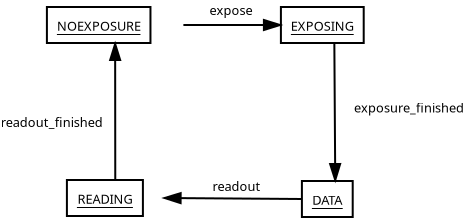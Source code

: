 <?xml version="1.0"?>
<diagram xmlns:dia="http://www.lysator.liu.se/~alla/dia/">
  <diagramdata>
    <attribute name="background">
      <color val="#ffffff"/>
    </attribute>
    <attribute name="paper">
      <composite type="paper">
        <attribute name="name">
          <string>#A4#</string>
        </attribute>
        <attribute name="tmargin">
          <real val="2.82"/>
        </attribute>
        <attribute name="bmargin">
          <real val="2.82"/>
        </attribute>
        <attribute name="lmargin">
          <real val="2.82"/>
        </attribute>
        <attribute name="rmargin">
          <real val="2.82"/>
        </attribute>
        <attribute name="is_portrait">
          <boolean val="true"/>
        </attribute>
        <attribute name="scaling">
          <real val="1"/>
        </attribute>
        <attribute name="fitto">
          <boolean val="false"/>
        </attribute>
      </composite>
    </attribute>
  </diagramdata>
  <layer name="Background" visible="true">
    <object type="UML - Objet" version="0" id="O0">
      <attribute name="obj_pos">
        <point val="0.95,2"/>
      </attribute>
      <attribute name="obj_bb">
        <rectangle val="0.9,1.95;7.824,3.85"/>
      </attribute>
      <attribute name="elem_corner">
        <point val="0.95,2"/>
      </attribute>
      <attribute name="elem_width">
        <real val="6.824"/>
      </attribute>
      <attribute name="elem_height">
        <real val="1.8"/>
      </attribute>
      <attribute name="text">
        <composite type="text">
          <attribute name="string">
            <string>#NOEXPOSURE#</string>
          </attribute>
          <attribute name="font">
            <font name="Helvetica"/>
          </attribute>
          <attribute name="height">
            <real val="0.8"/>
          </attribute>
          <attribute name="pos">
            <point val="4.362,3.14"/>
          </attribute>
          <attribute name="color">
            <color val="#000000"/>
          </attribute>
          <attribute name="alignment">
            <enum val="1"/>
          </attribute>
        </composite>
      </attribute>
      <attribute name="stereotype">
        <string/>
      </attribute>
      <attribute name="exstate">
        <string/>
      </attribute>
      <attribute name="attrib">
        <composite type="text">
          <attribute name="string">
            <string>##</string>
          </attribute>
          <attribute name="font">
            <font name="Helvetica"/>
          </attribute>
          <attribute name="height">
            <real val="0.8"/>
          </attribute>
          <attribute name="pos">
            <point val="0,0"/>
          </attribute>
          <attribute name="color">
            <color val="#000000"/>
          </attribute>
          <attribute name="alignment">
            <enum val="0"/>
          </attribute>
        </composite>
      </attribute>
      <attribute name="is_active">
        <boolean val="false"/>
      </attribute>
      <attribute name="show_attribs">
        <boolean val="false"/>
      </attribute>
      <attribute name="multiple">
        <boolean val="false"/>
      </attribute>
    </object>
    <object type="UML - Objet" version="0" id="O1">
      <attribute name="obj_pos">
        <point val="12.65,2"/>
      </attribute>
      <attribute name="obj_bb">
        <rectangle val="12.6,1.95;18.045,3.85"/>
      </attribute>
      <attribute name="elem_corner">
        <point val="12.65,2"/>
      </attribute>
      <attribute name="elem_width">
        <real val="5.345"/>
      </attribute>
      <attribute name="elem_height">
        <real val="1.8"/>
      </attribute>
      <attribute name="text">
        <composite type="text">
          <attribute name="string">
            <string>#EXPOSING#</string>
          </attribute>
          <attribute name="font">
            <font name="Helvetica"/>
          </attribute>
          <attribute name="height">
            <real val="0.8"/>
          </attribute>
          <attribute name="pos">
            <point val="15.322,3.14"/>
          </attribute>
          <attribute name="color">
            <color val="#000000"/>
          </attribute>
          <attribute name="alignment">
            <enum val="1"/>
          </attribute>
        </composite>
      </attribute>
      <attribute name="stereotype">
        <string/>
      </attribute>
      <attribute name="exstate">
        <string/>
      </attribute>
      <attribute name="attrib">
        <composite type="text">
          <attribute name="string">
            <string>##</string>
          </attribute>
          <attribute name="font">
            <font name="Helvetica"/>
          </attribute>
          <attribute name="height">
            <real val="0.8"/>
          </attribute>
          <attribute name="pos">
            <point val="0,0"/>
          </attribute>
          <attribute name="color">
            <color val="#000000"/>
          </attribute>
          <attribute name="alignment">
            <enum val="0"/>
          </attribute>
        </composite>
      </attribute>
      <attribute name="is_active">
        <boolean val="false"/>
      </attribute>
      <attribute name="show_attribs">
        <boolean val="false"/>
      </attribute>
      <attribute name="multiple">
        <boolean val="false"/>
      </attribute>
    </object>
    <object type="UML - Objet" version="0" id="O2">
      <attribute name="obj_pos">
        <point val="13.7,10.7"/>
      </attribute>
      <attribute name="obj_bb">
        <rectangle val="13.65,10.65;17.083,12.55"/>
      </attribute>
      <attribute name="elem_corner">
        <point val="13.7,10.7"/>
      </attribute>
      <attribute name="elem_width">
        <real val="3.333"/>
      </attribute>
      <attribute name="elem_height">
        <real val="1.8"/>
      </attribute>
      <attribute name="text">
        <composite type="text">
          <attribute name="string">
            <string>#DATA#</string>
          </attribute>
          <attribute name="font">
            <font name="Helvetica"/>
          </attribute>
          <attribute name="height">
            <real val="0.8"/>
          </attribute>
          <attribute name="pos">
            <point val="15.367,11.84"/>
          </attribute>
          <attribute name="color">
            <color val="#000000"/>
          </attribute>
          <attribute name="alignment">
            <enum val="1"/>
          </attribute>
        </composite>
      </attribute>
      <attribute name="stereotype">
        <string/>
      </attribute>
      <attribute name="exstate">
        <string/>
      </attribute>
      <attribute name="attrib">
        <composite type="text">
          <attribute name="string">
            <string>##</string>
          </attribute>
          <attribute name="font">
            <font name="Helvetica"/>
          </attribute>
          <attribute name="height">
            <real val="0.8"/>
          </attribute>
          <attribute name="pos">
            <point val="0,0"/>
          </attribute>
          <attribute name="color">
            <color val="#000000"/>
          </attribute>
          <attribute name="alignment">
            <enum val="0"/>
          </attribute>
        </composite>
      </attribute>
      <attribute name="is_active">
        <boolean val="false"/>
      </attribute>
      <attribute name="show_attribs">
        <boolean val="false"/>
      </attribute>
      <attribute name="multiple">
        <boolean val="false"/>
      </attribute>
    </object>
    <object type="UML - Objet" version="0" id="O3">
      <attribute name="obj_pos">
        <point val="1.95,10.65"/>
      </attribute>
      <attribute name="obj_bb">
        <rectangle val="1.9,10.6;6.836,12.5"/>
      </attribute>
      <attribute name="elem_corner">
        <point val="1.95,10.65"/>
      </attribute>
      <attribute name="elem_width">
        <real val="4.836"/>
      </attribute>
      <attribute name="elem_height">
        <real val="1.8"/>
      </attribute>
      <attribute name="text">
        <composite type="text">
          <attribute name="string">
            <string>#READING#</string>
          </attribute>
          <attribute name="font">
            <font name="Helvetica"/>
          </attribute>
          <attribute name="height">
            <real val="0.8"/>
          </attribute>
          <attribute name="pos">
            <point val="4.368,11.79"/>
          </attribute>
          <attribute name="color">
            <color val="#000000"/>
          </attribute>
          <attribute name="alignment">
            <enum val="1"/>
          </attribute>
        </composite>
      </attribute>
      <attribute name="stereotype">
        <string/>
      </attribute>
      <attribute name="exstate">
        <string/>
      </attribute>
      <attribute name="attrib">
        <composite type="text">
          <attribute name="string">
            <string>##</string>
          </attribute>
          <attribute name="font">
            <font name="Helvetica"/>
          </attribute>
          <attribute name="height">
            <real val="0.8"/>
          </attribute>
          <attribute name="pos">
            <point val="0,0"/>
          </attribute>
          <attribute name="color">
            <color val="#000000"/>
          </attribute>
          <attribute name="alignment">
            <enum val="0"/>
          </attribute>
        </composite>
      </attribute>
      <attribute name="is_active">
        <boolean val="false"/>
      </attribute>
      <attribute name="show_attribs">
        <boolean val="false"/>
      </attribute>
      <attribute name="multiple">
        <boolean val="false"/>
      </attribute>
    </object>
    <object type="UML - Message" version="0" id="O4">
      <attribute name="obj_pos">
        <point val="4.368,10.65"/>
      </attribute>
      <attribute name="obj_bb">
        <rectangle val="0.336,2.95;8.029,11.5"/>
      </attribute>
      <attribute name="conn_endpoints">
        <point val="4.368,10.65"/>
        <point val="4.362,3.8"/>
      </attribute>
      <attribute name="text">
        <string>#readout_finished#</string>
      </attribute>
      <attribute name="text_pos">
        <point val="1.186,8"/>
      </attribute>
      <attribute name="type">
        <int val="0"/>
      </attribute>
      <connections>
        <connection handle="0" to="O3" connection="1"/>
        <connection handle="1" to="O0" connection="6"/>
      </connections>
    </object>
    <object type="UML - Message" version="0" id="O5">
      <attribute name="obj_pos">
        <point val="7.774,2.9"/>
      </attribute>
      <attribute name="obj_bb">
        <rectangle val="6.924,0.91;13.721,3.75"/>
      </attribute>
      <attribute name="conn_endpoints">
        <point val="7.774,2.9"/>
        <point val="12.65,2.9"/>
      </attribute>
      <attribute name="text">
        <string>#expose#</string>
      </attribute>
      <attribute name="text_pos">
        <point val="10.15,2.4"/>
      </attribute>
      <attribute name="type">
        <int val="0"/>
      </attribute>
      <connections>
        <connection handle="0" to="O0" connection="4"/>
        <connection handle="1" to="O1" connection="3"/>
      </connections>
    </object>
    <object type="UML - Message" version="0" id="O6">
      <attribute name="obj_pos">
        <point val="15.322,3.8"/>
      </attribute>
      <attribute name="obj_bb">
        <rectangle val="14.473,2.95;26.451,11.55"/>
      </attribute>
      <attribute name="conn_endpoints">
        <point val="15.322,3.8"/>
        <point val="15.367,10.7"/>
      </attribute>
      <attribute name="text">
        <string>#exposure_finished#</string>
      </attribute>
      <attribute name="text_pos">
        <point val="19.05,7.275"/>
      </attribute>
      <attribute name="type">
        <int val="0"/>
      </attribute>
      <connections>
        <connection handle="0" to="O1" connection="6"/>
        <connection handle="1" to="O2" connection="1"/>
      </connections>
    </object>
    <object type="UML - Message" version="0" id="O7">
      <attribute name="obj_pos">
        <point val="13.7,11.6"/>
      </attribute>
      <attribute name="obj_bb">
        <rectangle val="5.936,9.714;14.55,12.45"/>
      </attribute>
      <attribute name="conn_endpoints">
        <point val="13.7,11.6"/>
        <point val="6.786,11.55"/>
      </attribute>
      <attribute name="text">
        <string>#readout#</string>
      </attribute>
      <attribute name="text_pos">
        <point val="10.425,11.204"/>
      </attribute>
      <attribute name="type">
        <int val="0"/>
      </attribute>
      <connections>
        <connection handle="0" to="O2" connection="3"/>
        <connection handle="1" to="O3" connection="4"/>
      </connections>
    </object>
  </layer>
</diagram>
